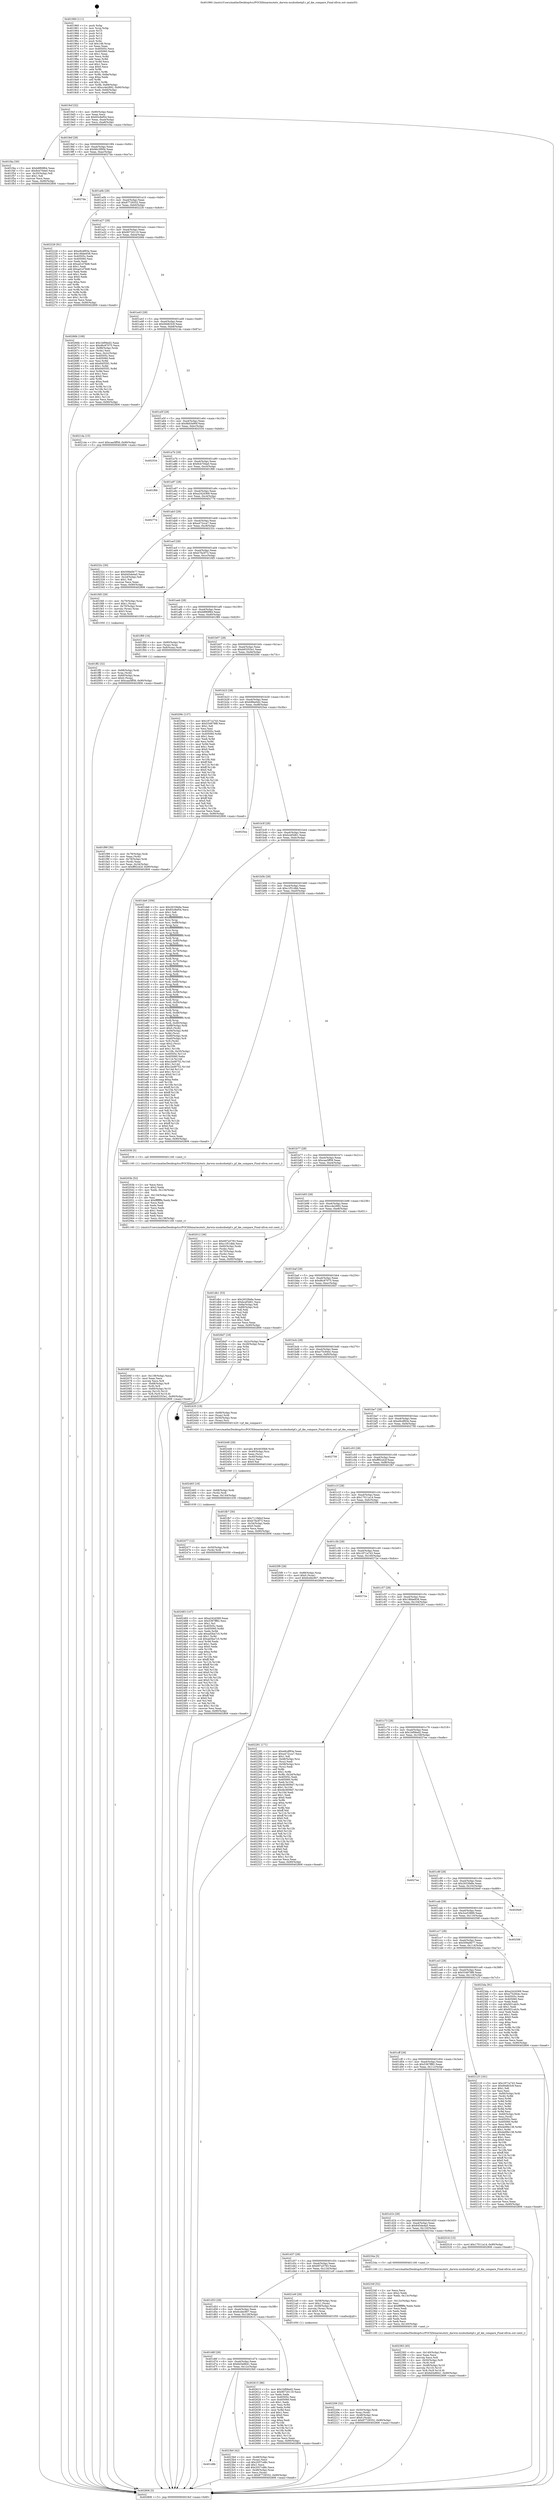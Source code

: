 digraph "0x401960" {
  label = "0x401960 (/mnt/c/Users/mathe/Desktop/tcc/POCII/binaries/extr_darwin-xnubsdnetpf.c_pf_ike_compare_Final-ollvm.out::main(0))"
  labelloc = "t"
  node[shape=record]

  Entry [label="",width=0.3,height=0.3,shape=circle,fillcolor=black,style=filled]
  "0x4019cf" [label="{
     0x4019cf [32]\l
     | [instrs]\l
     &nbsp;&nbsp;0x4019cf \<+6\>: mov -0x90(%rbp),%eax\l
     &nbsp;&nbsp;0x4019d5 \<+2\>: mov %eax,%ecx\l
     &nbsp;&nbsp;0x4019d7 \<+6\>: sub $0x83c8ef54,%ecx\l
     &nbsp;&nbsp;0x4019dd \<+6\>: mov %eax,-0xa4(%rbp)\l
     &nbsp;&nbsp;0x4019e3 \<+6\>: mov %ecx,-0xa8(%rbp)\l
     &nbsp;&nbsp;0x4019e9 \<+6\>: je 0000000000401f4a \<main+0x5ea\>\l
  }"]
  "0x401f4a" [label="{
     0x401f4a [30]\l
     | [instrs]\l
     &nbsp;&nbsp;0x401f4a \<+5\>: mov $0xb8f69f64,%eax\l
     &nbsp;&nbsp;0x401f4f \<+5\>: mov $0x9cb70da0,%ecx\l
     &nbsp;&nbsp;0x401f54 \<+3\>: mov -0x35(%rbp),%dl\l
     &nbsp;&nbsp;0x401f57 \<+3\>: test $0x1,%dl\l
     &nbsp;&nbsp;0x401f5a \<+3\>: cmovne %ecx,%eax\l
     &nbsp;&nbsp;0x401f5d \<+6\>: mov %eax,-0x90(%rbp)\l
     &nbsp;&nbsp;0x401f63 \<+5\>: jmp 0000000000402806 \<main+0xea6\>\l
  }"]
  "0x4019ef" [label="{
     0x4019ef [28]\l
     | [instrs]\l
     &nbsp;&nbsp;0x4019ef \<+5\>: jmp 00000000004019f4 \<main+0x94\>\l
     &nbsp;&nbsp;0x4019f4 \<+6\>: mov -0xa4(%rbp),%eax\l
     &nbsp;&nbsp;0x4019fa \<+5\>: sub $0x86c3f95b,%eax\l
     &nbsp;&nbsp;0x4019ff \<+6\>: mov %eax,-0xac(%rbp)\l
     &nbsp;&nbsp;0x401a05 \<+6\>: je 00000000004027da \<main+0xe7a\>\l
  }"]
  Exit [label="",width=0.3,height=0.3,shape=circle,fillcolor=black,style=filled,peripheries=2]
  "0x4027da" [label="{
     0x4027da\l
  }", style=dashed]
  "0x401a0b" [label="{
     0x401a0b [28]\l
     | [instrs]\l
     &nbsp;&nbsp;0x401a0b \<+5\>: jmp 0000000000401a10 \<main+0xb0\>\l
     &nbsp;&nbsp;0x401a10 \<+6\>: mov -0xa4(%rbp),%eax\l
     &nbsp;&nbsp;0x401a16 \<+5\>: sub $0x87729352,%eax\l
     &nbsp;&nbsp;0x401a1b \<+6\>: mov %eax,-0xb0(%rbp)\l
     &nbsp;&nbsp;0x401a21 \<+6\>: je 0000000000402226 \<main+0x8c6\>\l
  }"]
  "0x402483" [label="{
     0x402483 [147]\l
     | [instrs]\l
     &nbsp;&nbsp;0x402483 \<+5\>: mov $0xa242d369,%eax\l
     &nbsp;&nbsp;0x402488 \<+5\>: mov $0x5367ff82,%esi\l
     &nbsp;&nbsp;0x40248d \<+2\>: mov $0x1,%cl\l
     &nbsp;&nbsp;0x40248f \<+7\>: mov 0x40505c,%edx\l
     &nbsp;&nbsp;0x402496 \<+8\>: mov 0x405060,%r8d\l
     &nbsp;&nbsp;0x40249e \<+3\>: mov %edx,%r9d\l
     &nbsp;&nbsp;0x4024a1 \<+7\>: add $0xad3ba7c5,%r9d\l
     &nbsp;&nbsp;0x4024a8 \<+4\>: sub $0x1,%r9d\l
     &nbsp;&nbsp;0x4024ac \<+7\>: sub $0xad3ba7c5,%r9d\l
     &nbsp;&nbsp;0x4024b3 \<+4\>: imul %r9d,%edx\l
     &nbsp;&nbsp;0x4024b7 \<+3\>: and $0x1,%edx\l
     &nbsp;&nbsp;0x4024ba \<+3\>: cmp $0x0,%edx\l
     &nbsp;&nbsp;0x4024bd \<+4\>: sete %r10b\l
     &nbsp;&nbsp;0x4024c1 \<+4\>: cmp $0xa,%r8d\l
     &nbsp;&nbsp;0x4024c5 \<+4\>: setl %r11b\l
     &nbsp;&nbsp;0x4024c9 \<+3\>: mov %r10b,%bl\l
     &nbsp;&nbsp;0x4024cc \<+3\>: xor $0xff,%bl\l
     &nbsp;&nbsp;0x4024cf \<+3\>: mov %r11b,%r14b\l
     &nbsp;&nbsp;0x4024d2 \<+4\>: xor $0xff,%r14b\l
     &nbsp;&nbsp;0x4024d6 \<+3\>: xor $0x0,%cl\l
     &nbsp;&nbsp;0x4024d9 \<+3\>: mov %bl,%r15b\l
     &nbsp;&nbsp;0x4024dc \<+4\>: and $0x0,%r15b\l
     &nbsp;&nbsp;0x4024e0 \<+3\>: and %cl,%r10b\l
     &nbsp;&nbsp;0x4024e3 \<+3\>: mov %r14b,%r12b\l
     &nbsp;&nbsp;0x4024e6 \<+4\>: and $0x0,%r12b\l
     &nbsp;&nbsp;0x4024ea \<+3\>: and %cl,%r11b\l
     &nbsp;&nbsp;0x4024ed \<+3\>: or %r10b,%r15b\l
     &nbsp;&nbsp;0x4024f0 \<+3\>: or %r11b,%r12b\l
     &nbsp;&nbsp;0x4024f3 \<+3\>: xor %r12b,%r15b\l
     &nbsp;&nbsp;0x4024f6 \<+3\>: or %r14b,%bl\l
     &nbsp;&nbsp;0x4024f9 \<+3\>: xor $0xff,%bl\l
     &nbsp;&nbsp;0x4024fc \<+3\>: or $0x0,%cl\l
     &nbsp;&nbsp;0x4024ff \<+2\>: and %cl,%bl\l
     &nbsp;&nbsp;0x402501 \<+3\>: or %bl,%r15b\l
     &nbsp;&nbsp;0x402504 \<+4\>: test $0x1,%r15b\l
     &nbsp;&nbsp;0x402508 \<+3\>: cmovne %esi,%eax\l
     &nbsp;&nbsp;0x40250b \<+6\>: mov %eax,-0x90(%rbp)\l
     &nbsp;&nbsp;0x402511 \<+5\>: jmp 0000000000402806 \<main+0xea6\>\l
  }"]
  "0x402226" [label="{
     0x402226 [91]\l
     | [instrs]\l
     &nbsp;&nbsp;0x402226 \<+5\>: mov $0xe9cdf93e,%eax\l
     &nbsp;&nbsp;0x40222b \<+5\>: mov $0x18bbe938,%ecx\l
     &nbsp;&nbsp;0x402230 \<+7\>: mov 0x40505c,%edx\l
     &nbsp;&nbsp;0x402237 \<+7\>: mov 0x405060,%esi\l
     &nbsp;&nbsp;0x40223e \<+2\>: mov %edx,%edi\l
     &nbsp;&nbsp;0x402240 \<+6\>: sub $0xad1d78d8,%edi\l
     &nbsp;&nbsp;0x402246 \<+3\>: sub $0x1,%edi\l
     &nbsp;&nbsp;0x402249 \<+6\>: add $0xad1d78d8,%edi\l
     &nbsp;&nbsp;0x40224f \<+3\>: imul %edi,%edx\l
     &nbsp;&nbsp;0x402252 \<+3\>: and $0x1,%edx\l
     &nbsp;&nbsp;0x402255 \<+3\>: cmp $0x0,%edx\l
     &nbsp;&nbsp;0x402258 \<+4\>: sete %r8b\l
     &nbsp;&nbsp;0x40225c \<+3\>: cmp $0xa,%esi\l
     &nbsp;&nbsp;0x40225f \<+4\>: setl %r9b\l
     &nbsp;&nbsp;0x402263 \<+3\>: mov %r8b,%r10b\l
     &nbsp;&nbsp;0x402266 \<+3\>: and %r9b,%r10b\l
     &nbsp;&nbsp;0x402269 \<+3\>: xor %r9b,%r8b\l
     &nbsp;&nbsp;0x40226c \<+3\>: or %r8b,%r10b\l
     &nbsp;&nbsp;0x40226f \<+4\>: test $0x1,%r10b\l
     &nbsp;&nbsp;0x402273 \<+3\>: cmovne %ecx,%eax\l
     &nbsp;&nbsp;0x402276 \<+6\>: mov %eax,-0x90(%rbp)\l
     &nbsp;&nbsp;0x40227c \<+5\>: jmp 0000000000402806 \<main+0xea6\>\l
  }"]
  "0x401a27" [label="{
     0x401a27 [28]\l
     | [instrs]\l
     &nbsp;&nbsp;0x401a27 \<+5\>: jmp 0000000000401a2c \<main+0xcc\>\l
     &nbsp;&nbsp;0x401a2c \<+6\>: mov -0xa4(%rbp),%eax\l
     &nbsp;&nbsp;0x401a32 \<+5\>: sub $0x90720119,%eax\l
     &nbsp;&nbsp;0x401a37 \<+6\>: mov %eax,-0xb4(%rbp)\l
     &nbsp;&nbsp;0x401a3d \<+6\>: je 000000000040266b \<main+0xd0b\>\l
  }"]
  "0x402477" [label="{
     0x402477 [12]\l
     | [instrs]\l
     &nbsp;&nbsp;0x402477 \<+4\>: mov -0x50(%rbp),%rdi\l
     &nbsp;&nbsp;0x40247b \<+3\>: mov (%rdi),%rdi\l
     &nbsp;&nbsp;0x40247e \<+5\>: call 0000000000401030 \<free@plt\>\l
     | [calls]\l
     &nbsp;&nbsp;0x401030 \{1\} (unknown)\l
  }"]
  "0x40266b" [label="{
     0x40266b [108]\l
     | [instrs]\l
     &nbsp;&nbsp;0x40266b \<+5\>: mov $0x1bf06ed2,%eax\l
     &nbsp;&nbsp;0x402670 \<+5\>: mov $0xd6c87075,%ecx\l
     &nbsp;&nbsp;0x402675 \<+7\>: mov -0x88(%rbp),%rdx\l
     &nbsp;&nbsp;0x40267c \<+2\>: mov (%rdx),%esi\l
     &nbsp;&nbsp;0x40267e \<+3\>: mov %esi,-0x2c(%rbp)\l
     &nbsp;&nbsp;0x402681 \<+7\>: mov 0x40505c,%esi\l
     &nbsp;&nbsp;0x402688 \<+7\>: mov 0x405060,%edi\l
     &nbsp;&nbsp;0x40268f \<+3\>: mov %esi,%r8d\l
     &nbsp;&nbsp;0x402692 \<+7\>: add $0x64055f1,%r8d\l
     &nbsp;&nbsp;0x402699 \<+4\>: sub $0x1,%r8d\l
     &nbsp;&nbsp;0x40269d \<+7\>: sub $0x64055f1,%r8d\l
     &nbsp;&nbsp;0x4026a4 \<+4\>: imul %r8d,%esi\l
     &nbsp;&nbsp;0x4026a8 \<+3\>: and $0x1,%esi\l
     &nbsp;&nbsp;0x4026ab \<+3\>: cmp $0x0,%esi\l
     &nbsp;&nbsp;0x4026ae \<+4\>: sete %r9b\l
     &nbsp;&nbsp;0x4026b2 \<+3\>: cmp $0xa,%edi\l
     &nbsp;&nbsp;0x4026b5 \<+4\>: setl %r10b\l
     &nbsp;&nbsp;0x4026b9 \<+3\>: mov %r9b,%r11b\l
     &nbsp;&nbsp;0x4026bc \<+3\>: and %r10b,%r11b\l
     &nbsp;&nbsp;0x4026bf \<+3\>: xor %r10b,%r9b\l
     &nbsp;&nbsp;0x4026c2 \<+3\>: or %r9b,%r11b\l
     &nbsp;&nbsp;0x4026c5 \<+4\>: test $0x1,%r11b\l
     &nbsp;&nbsp;0x4026c9 \<+3\>: cmovne %ecx,%eax\l
     &nbsp;&nbsp;0x4026cc \<+6\>: mov %eax,-0x90(%rbp)\l
     &nbsp;&nbsp;0x4026d2 \<+5\>: jmp 0000000000402806 \<main+0xea6\>\l
  }"]
  "0x401a43" [label="{
     0x401a43 [28]\l
     | [instrs]\l
     &nbsp;&nbsp;0x401a43 \<+5\>: jmp 0000000000401a48 \<main+0xe8\>\l
     &nbsp;&nbsp;0x401a48 \<+6\>: mov -0xa4(%rbp),%eax\l
     &nbsp;&nbsp;0x401a4e \<+5\>: sub $0x94dfc5c9,%eax\l
     &nbsp;&nbsp;0x401a53 \<+6\>: mov %eax,-0xb8(%rbp)\l
     &nbsp;&nbsp;0x401a59 \<+6\>: je 00000000004021da \<main+0x87a\>\l
  }"]
  "0x402465" [label="{
     0x402465 [18]\l
     | [instrs]\l
     &nbsp;&nbsp;0x402465 \<+4\>: mov -0x68(%rbp),%rdi\l
     &nbsp;&nbsp;0x402469 \<+3\>: mov (%rdi),%rdi\l
     &nbsp;&nbsp;0x40246c \<+6\>: mov %eax,-0x144(%rbp)\l
     &nbsp;&nbsp;0x402472 \<+5\>: call 0000000000401030 \<free@plt\>\l
     | [calls]\l
     &nbsp;&nbsp;0x401030 \{1\} (unknown)\l
  }"]
  "0x4021da" [label="{
     0x4021da [15]\l
     | [instrs]\l
     &nbsp;&nbsp;0x4021da \<+10\>: movl $0xcaa5ff58,-0x90(%rbp)\l
     &nbsp;&nbsp;0x4021e4 \<+5\>: jmp 0000000000402806 \<main+0xea6\>\l
  }"]
  "0x401a5f" [label="{
     0x401a5f [28]\l
     | [instrs]\l
     &nbsp;&nbsp;0x401a5f \<+5\>: jmp 0000000000401a64 \<main+0x104\>\l
     &nbsp;&nbsp;0x401a64 \<+6\>: mov -0xa4(%rbp),%eax\l
     &nbsp;&nbsp;0x401a6a \<+5\>: sub $0x9bb5e90f,%eax\l
     &nbsp;&nbsp;0x401a6f \<+6\>: mov %eax,-0xbc(%rbp)\l
     &nbsp;&nbsp;0x401a75 \<+6\>: je 0000000000402534 \<main+0xbd4\>\l
  }"]
  "0x402448" [label="{
     0x402448 [29]\l
     | [instrs]\l
     &nbsp;&nbsp;0x402448 \<+10\>: movabs $0x4030b6,%rdi\l
     &nbsp;&nbsp;0x402452 \<+4\>: mov -0x40(%rbp),%rsi\l
     &nbsp;&nbsp;0x402456 \<+2\>: mov %eax,(%rsi)\l
     &nbsp;&nbsp;0x402458 \<+4\>: mov -0x40(%rbp),%rsi\l
     &nbsp;&nbsp;0x40245c \<+2\>: mov (%rsi),%esi\l
     &nbsp;&nbsp;0x40245e \<+2\>: mov $0x0,%al\l
     &nbsp;&nbsp;0x402460 \<+5\>: call 0000000000401040 \<printf@plt\>\l
     | [calls]\l
     &nbsp;&nbsp;0x401040 \{1\} (unknown)\l
  }"]
  "0x402534" [label="{
     0x402534\l
  }", style=dashed]
  "0x401a7b" [label="{
     0x401a7b [28]\l
     | [instrs]\l
     &nbsp;&nbsp;0x401a7b \<+5\>: jmp 0000000000401a80 \<main+0x120\>\l
     &nbsp;&nbsp;0x401a80 \<+6\>: mov -0xa4(%rbp),%eax\l
     &nbsp;&nbsp;0x401a86 \<+5\>: sub $0x9cb70da0,%eax\l
     &nbsp;&nbsp;0x401a8b \<+6\>: mov %eax,-0xc0(%rbp)\l
     &nbsp;&nbsp;0x401a91 \<+6\>: je 0000000000401f68 \<main+0x608\>\l
  }"]
  "0x401d8b" [label="{
     0x401d8b\l
  }", style=dashed]
  "0x401f68" [label="{
     0x401f68\l
  }", style=dashed]
  "0x401a97" [label="{
     0x401a97 [28]\l
     | [instrs]\l
     &nbsp;&nbsp;0x401a97 \<+5\>: jmp 0000000000401a9c \<main+0x13c\>\l
     &nbsp;&nbsp;0x401a9c \<+6\>: mov -0xa4(%rbp),%eax\l
     &nbsp;&nbsp;0x401aa2 \<+5\>: sub $0xa242d369,%eax\l
     &nbsp;&nbsp;0x401aa7 \<+6\>: mov %eax,-0xc4(%rbp)\l
     &nbsp;&nbsp;0x401aad \<+6\>: je 000000000040277d \<main+0xe1d\>\l
  }"]
  "0x4023b0" [label="{
     0x4023b0 [42]\l
     | [instrs]\l
     &nbsp;&nbsp;0x4023b0 \<+4\>: mov -0x48(%rbp),%rax\l
     &nbsp;&nbsp;0x4023b4 \<+2\>: mov (%rax),%ecx\l
     &nbsp;&nbsp;0x4023b6 \<+6\>: sub $0x2057cd8c,%ecx\l
     &nbsp;&nbsp;0x4023bc \<+3\>: add $0x1,%ecx\l
     &nbsp;&nbsp;0x4023bf \<+6\>: add $0x2057cd8c,%ecx\l
     &nbsp;&nbsp;0x4023c5 \<+4\>: mov -0x48(%rbp),%rax\l
     &nbsp;&nbsp;0x4023c9 \<+2\>: mov %ecx,(%rax)\l
     &nbsp;&nbsp;0x4023cb \<+10\>: movl $0x87729352,-0x90(%rbp)\l
     &nbsp;&nbsp;0x4023d5 \<+5\>: jmp 0000000000402806 \<main+0xea6\>\l
  }"]
  "0x40277d" [label="{
     0x40277d\l
  }", style=dashed]
  "0x401ab3" [label="{
     0x401ab3 [28]\l
     | [instrs]\l
     &nbsp;&nbsp;0x401ab3 \<+5\>: jmp 0000000000401ab8 \<main+0x158\>\l
     &nbsp;&nbsp;0x401ab8 \<+6\>: mov -0xa4(%rbp),%eax\l
     &nbsp;&nbsp;0x401abe \<+5\>: sub $0xa472cca7,%eax\l
     &nbsp;&nbsp;0x401ac3 \<+6\>: mov %eax,-0xc8(%rbp)\l
     &nbsp;&nbsp;0x401ac9 \<+6\>: je 000000000040232c \<main+0x9cc\>\l
  }"]
  "0x401d6f" [label="{
     0x401d6f [28]\l
     | [instrs]\l
     &nbsp;&nbsp;0x401d6f \<+5\>: jmp 0000000000401d74 \<main+0x414\>\l
     &nbsp;&nbsp;0x401d74 \<+6\>: mov -0xa4(%rbp),%eax\l
     &nbsp;&nbsp;0x401d7a \<+5\>: sub $0x6d3e8641,%eax\l
     &nbsp;&nbsp;0x401d7f \<+6\>: mov %eax,-0x12c(%rbp)\l
     &nbsp;&nbsp;0x401d85 \<+6\>: je 00000000004023b0 \<main+0xa50\>\l
  }"]
  "0x40232c" [label="{
     0x40232c [30]\l
     | [instrs]\l
     &nbsp;&nbsp;0x40232c \<+5\>: mov $0x509a0b77,%eax\l
     &nbsp;&nbsp;0x402331 \<+5\>: mov $0x645de4a5,%ecx\l
     &nbsp;&nbsp;0x402336 \<+3\>: mov -0x2d(%rbp),%dl\l
     &nbsp;&nbsp;0x402339 \<+3\>: test $0x1,%dl\l
     &nbsp;&nbsp;0x40233c \<+3\>: cmovne %ecx,%eax\l
     &nbsp;&nbsp;0x40233f \<+6\>: mov %eax,-0x90(%rbp)\l
     &nbsp;&nbsp;0x402345 \<+5\>: jmp 0000000000402806 \<main+0xea6\>\l
  }"]
  "0x401acf" [label="{
     0x401acf [28]\l
     | [instrs]\l
     &nbsp;&nbsp;0x401acf \<+5\>: jmp 0000000000401ad4 \<main+0x174\>\l
     &nbsp;&nbsp;0x401ad4 \<+6\>: mov -0xa4(%rbp),%eax\l
     &nbsp;&nbsp;0x401ada \<+5\>: sub $0xb7fa3f73,%eax\l
     &nbsp;&nbsp;0x401adf \<+6\>: mov %eax,-0xcc(%rbp)\l
     &nbsp;&nbsp;0x401ae5 \<+6\>: je 0000000000401fd5 \<main+0x675\>\l
  }"]
  "0x402615" [label="{
     0x402615 [86]\l
     | [instrs]\l
     &nbsp;&nbsp;0x402615 \<+5\>: mov $0x1bf06ed2,%eax\l
     &nbsp;&nbsp;0x40261a \<+5\>: mov $0x90720119,%ecx\l
     &nbsp;&nbsp;0x40261f \<+2\>: xor %edx,%edx\l
     &nbsp;&nbsp;0x402621 \<+7\>: mov 0x40505c,%esi\l
     &nbsp;&nbsp;0x402628 \<+7\>: mov 0x405060,%edi\l
     &nbsp;&nbsp;0x40262f \<+3\>: sub $0x1,%edx\l
     &nbsp;&nbsp;0x402632 \<+3\>: mov %esi,%r8d\l
     &nbsp;&nbsp;0x402635 \<+3\>: add %edx,%r8d\l
     &nbsp;&nbsp;0x402638 \<+4\>: imul %r8d,%esi\l
     &nbsp;&nbsp;0x40263c \<+3\>: and $0x1,%esi\l
     &nbsp;&nbsp;0x40263f \<+3\>: cmp $0x0,%esi\l
     &nbsp;&nbsp;0x402642 \<+4\>: sete %r9b\l
     &nbsp;&nbsp;0x402646 \<+3\>: cmp $0xa,%edi\l
     &nbsp;&nbsp;0x402649 \<+4\>: setl %r10b\l
     &nbsp;&nbsp;0x40264d \<+3\>: mov %r9b,%r11b\l
     &nbsp;&nbsp;0x402650 \<+3\>: and %r10b,%r11b\l
     &nbsp;&nbsp;0x402653 \<+3\>: xor %r10b,%r9b\l
     &nbsp;&nbsp;0x402656 \<+3\>: or %r9b,%r11b\l
     &nbsp;&nbsp;0x402659 \<+4\>: test $0x1,%r11b\l
     &nbsp;&nbsp;0x40265d \<+3\>: cmovne %ecx,%eax\l
     &nbsp;&nbsp;0x402660 \<+6\>: mov %eax,-0x90(%rbp)\l
     &nbsp;&nbsp;0x402666 \<+5\>: jmp 0000000000402806 \<main+0xea6\>\l
  }"]
  "0x401fd5" [label="{
     0x401fd5 [29]\l
     | [instrs]\l
     &nbsp;&nbsp;0x401fd5 \<+4\>: mov -0x70(%rbp),%rax\l
     &nbsp;&nbsp;0x401fd9 \<+6\>: movl $0x1,(%rax)\l
     &nbsp;&nbsp;0x401fdf \<+4\>: mov -0x70(%rbp),%rax\l
     &nbsp;&nbsp;0x401fe3 \<+3\>: movslq (%rax),%rax\l
     &nbsp;&nbsp;0x401fe6 \<+4\>: shl $0x3,%rax\l
     &nbsp;&nbsp;0x401fea \<+3\>: mov %rax,%rdi\l
     &nbsp;&nbsp;0x401fed \<+5\>: call 0000000000401050 \<malloc@plt\>\l
     | [calls]\l
     &nbsp;&nbsp;0x401050 \{1\} (unknown)\l
  }"]
  "0x401aeb" [label="{
     0x401aeb [28]\l
     | [instrs]\l
     &nbsp;&nbsp;0x401aeb \<+5\>: jmp 0000000000401af0 \<main+0x190\>\l
     &nbsp;&nbsp;0x401af0 \<+6\>: mov -0xa4(%rbp),%eax\l
     &nbsp;&nbsp;0x401af6 \<+5\>: sub $0xb8f69f64,%eax\l
     &nbsp;&nbsp;0x401afb \<+6\>: mov %eax,-0xd0(%rbp)\l
     &nbsp;&nbsp;0x401b01 \<+6\>: je 0000000000401f89 \<main+0x629\>\l
  }"]
  "0x402383" [label="{
     0x402383 [45]\l
     | [instrs]\l
     &nbsp;&nbsp;0x402383 \<+6\>: mov -0x140(%rbp),%ecx\l
     &nbsp;&nbsp;0x402389 \<+3\>: imul %eax,%ecx\l
     &nbsp;&nbsp;0x40238c \<+3\>: movslq %ecx,%r8\l
     &nbsp;&nbsp;0x40238f \<+4\>: mov -0x50(%rbp),%r9\l
     &nbsp;&nbsp;0x402393 \<+3\>: mov (%r9),%r9\l
     &nbsp;&nbsp;0x402396 \<+4\>: mov -0x48(%rbp),%r10\l
     &nbsp;&nbsp;0x40239a \<+3\>: movslq (%r10),%r10\l
     &nbsp;&nbsp;0x40239d \<+4\>: mov %r8,(%r9,%r10,8)\l
     &nbsp;&nbsp;0x4023a1 \<+10\>: movl $0x6d3e8641,-0x90(%rbp)\l
     &nbsp;&nbsp;0x4023ab \<+5\>: jmp 0000000000402806 \<main+0xea6\>\l
  }"]
  "0x401f89" [label="{
     0x401f89 [16]\l
     | [instrs]\l
     &nbsp;&nbsp;0x401f89 \<+4\>: mov -0x80(%rbp),%rax\l
     &nbsp;&nbsp;0x401f8d \<+3\>: mov (%rax),%rax\l
     &nbsp;&nbsp;0x401f90 \<+4\>: mov 0x8(%rax),%rdi\l
     &nbsp;&nbsp;0x401f94 \<+5\>: call 0000000000401060 \<atoi@plt\>\l
     | [calls]\l
     &nbsp;&nbsp;0x401060 \{1\} (unknown)\l
  }"]
  "0x401b07" [label="{
     0x401b07 [28]\l
     | [instrs]\l
     &nbsp;&nbsp;0x401b07 \<+5\>: jmp 0000000000401b0c \<main+0x1ac\>\l
     &nbsp;&nbsp;0x401b0c \<+6\>: mov -0xa4(%rbp),%eax\l
     &nbsp;&nbsp;0x401b12 \<+5\>: sub $0xb93353e1,%eax\l
     &nbsp;&nbsp;0x401b17 \<+6\>: mov %eax,-0xd4(%rbp)\l
     &nbsp;&nbsp;0x401b1d \<+6\>: je 000000000040209c \<main+0x73c\>\l
  }"]
  "0x40234f" [label="{
     0x40234f [52]\l
     | [instrs]\l
     &nbsp;&nbsp;0x40234f \<+2\>: xor %ecx,%ecx\l
     &nbsp;&nbsp;0x402351 \<+5\>: mov $0x2,%edx\l
     &nbsp;&nbsp;0x402356 \<+6\>: mov %edx,-0x13c(%rbp)\l
     &nbsp;&nbsp;0x40235c \<+1\>: cltd\l
     &nbsp;&nbsp;0x40235d \<+6\>: mov -0x13c(%rbp),%esi\l
     &nbsp;&nbsp;0x402363 \<+2\>: idiv %esi\l
     &nbsp;&nbsp;0x402365 \<+6\>: imul $0xfffffffe,%edx,%edx\l
     &nbsp;&nbsp;0x40236b \<+2\>: mov %ecx,%edi\l
     &nbsp;&nbsp;0x40236d \<+2\>: sub %edx,%edi\l
     &nbsp;&nbsp;0x40236f \<+2\>: mov %ecx,%edx\l
     &nbsp;&nbsp;0x402371 \<+3\>: sub $0x1,%edx\l
     &nbsp;&nbsp;0x402374 \<+2\>: add %edx,%edi\l
     &nbsp;&nbsp;0x402376 \<+2\>: sub %edi,%ecx\l
     &nbsp;&nbsp;0x402378 \<+6\>: mov %ecx,-0x140(%rbp)\l
     &nbsp;&nbsp;0x40237e \<+5\>: call 0000000000401160 \<next_i\>\l
     | [calls]\l
     &nbsp;&nbsp;0x401160 \{1\} (/mnt/c/Users/mathe/Desktop/tcc/POCII/binaries/extr_darwin-xnubsdnetpf.c_pf_ike_compare_Final-ollvm.out::next_i)\l
  }"]
  "0x40209c" [label="{
     0x40209c [137]\l
     | [instrs]\l
     &nbsp;&nbsp;0x40209c \<+5\>: mov $0x1871a743,%eax\l
     &nbsp;&nbsp;0x4020a1 \<+5\>: mov $0x534978f6,%ecx\l
     &nbsp;&nbsp;0x4020a6 \<+2\>: mov $0x1,%dl\l
     &nbsp;&nbsp;0x4020a8 \<+2\>: xor %esi,%esi\l
     &nbsp;&nbsp;0x4020aa \<+7\>: mov 0x40505c,%edi\l
     &nbsp;&nbsp;0x4020b1 \<+8\>: mov 0x405060,%r8d\l
     &nbsp;&nbsp;0x4020b9 \<+3\>: sub $0x1,%esi\l
     &nbsp;&nbsp;0x4020bc \<+3\>: mov %edi,%r9d\l
     &nbsp;&nbsp;0x4020bf \<+3\>: add %esi,%r9d\l
     &nbsp;&nbsp;0x4020c2 \<+4\>: imul %r9d,%edi\l
     &nbsp;&nbsp;0x4020c6 \<+3\>: and $0x1,%edi\l
     &nbsp;&nbsp;0x4020c9 \<+3\>: cmp $0x0,%edi\l
     &nbsp;&nbsp;0x4020cc \<+4\>: sete %r10b\l
     &nbsp;&nbsp;0x4020d0 \<+4\>: cmp $0xa,%r8d\l
     &nbsp;&nbsp;0x4020d4 \<+4\>: setl %r11b\l
     &nbsp;&nbsp;0x4020d8 \<+3\>: mov %r10b,%bl\l
     &nbsp;&nbsp;0x4020db \<+3\>: xor $0xff,%bl\l
     &nbsp;&nbsp;0x4020de \<+3\>: mov %r11b,%r14b\l
     &nbsp;&nbsp;0x4020e1 \<+4\>: xor $0xff,%r14b\l
     &nbsp;&nbsp;0x4020e5 \<+3\>: xor $0x0,%dl\l
     &nbsp;&nbsp;0x4020e8 \<+3\>: mov %bl,%r15b\l
     &nbsp;&nbsp;0x4020eb \<+4\>: and $0x0,%r15b\l
     &nbsp;&nbsp;0x4020ef \<+3\>: and %dl,%r10b\l
     &nbsp;&nbsp;0x4020f2 \<+3\>: mov %r14b,%r12b\l
     &nbsp;&nbsp;0x4020f5 \<+4\>: and $0x0,%r12b\l
     &nbsp;&nbsp;0x4020f9 \<+3\>: and %dl,%r11b\l
     &nbsp;&nbsp;0x4020fc \<+3\>: or %r10b,%r15b\l
     &nbsp;&nbsp;0x4020ff \<+3\>: or %r11b,%r12b\l
     &nbsp;&nbsp;0x402102 \<+3\>: xor %r12b,%r15b\l
     &nbsp;&nbsp;0x402105 \<+3\>: or %r14b,%bl\l
     &nbsp;&nbsp;0x402108 \<+3\>: xor $0xff,%bl\l
     &nbsp;&nbsp;0x40210b \<+3\>: or $0x0,%dl\l
     &nbsp;&nbsp;0x40210e \<+2\>: and %dl,%bl\l
     &nbsp;&nbsp;0x402110 \<+3\>: or %bl,%r15b\l
     &nbsp;&nbsp;0x402113 \<+4\>: test $0x1,%r15b\l
     &nbsp;&nbsp;0x402117 \<+3\>: cmovne %ecx,%eax\l
     &nbsp;&nbsp;0x40211a \<+6\>: mov %eax,-0x90(%rbp)\l
     &nbsp;&nbsp;0x402120 \<+5\>: jmp 0000000000402806 \<main+0xea6\>\l
  }"]
  "0x401b23" [label="{
     0x401b23 [28]\l
     | [instrs]\l
     &nbsp;&nbsp;0x401b23 \<+5\>: jmp 0000000000401b28 \<main+0x1c8\>\l
     &nbsp;&nbsp;0x401b28 \<+6\>: mov -0xa4(%rbp),%eax\l
     &nbsp;&nbsp;0x401b2e \<+5\>: sub $0xb9fee0d2,%eax\l
     &nbsp;&nbsp;0x401b33 \<+6\>: mov %eax,-0xd8(%rbp)\l
     &nbsp;&nbsp;0x401b39 \<+6\>: je 00000000004025ea \<main+0xc8a\>\l
  }"]
  "0x402206" [label="{
     0x402206 [32]\l
     | [instrs]\l
     &nbsp;&nbsp;0x402206 \<+4\>: mov -0x50(%rbp),%rdi\l
     &nbsp;&nbsp;0x40220a \<+3\>: mov %rax,(%rdi)\l
     &nbsp;&nbsp;0x40220d \<+4\>: mov -0x48(%rbp),%rax\l
     &nbsp;&nbsp;0x402211 \<+6\>: movl $0x0,(%rax)\l
     &nbsp;&nbsp;0x402217 \<+10\>: movl $0x87729352,-0x90(%rbp)\l
     &nbsp;&nbsp;0x402221 \<+5\>: jmp 0000000000402806 \<main+0xea6\>\l
  }"]
  "0x4025ea" [label="{
     0x4025ea\l
  }", style=dashed]
  "0x401b3f" [label="{
     0x401b3f [28]\l
     | [instrs]\l
     &nbsp;&nbsp;0x401b3f \<+5\>: jmp 0000000000401b44 \<main+0x1e4\>\l
     &nbsp;&nbsp;0x401b44 \<+6\>: mov -0xa4(%rbp),%eax\l
     &nbsp;&nbsp;0x401b4a \<+5\>: sub $0xbcef3d61,%eax\l
     &nbsp;&nbsp;0x401b4f \<+6\>: mov %eax,-0xdc(%rbp)\l
     &nbsp;&nbsp;0x401b55 \<+6\>: je 0000000000401de6 \<main+0x486\>\l
  }"]
  "0x401d53" [label="{
     0x401d53 [28]\l
     | [instrs]\l
     &nbsp;&nbsp;0x401d53 \<+5\>: jmp 0000000000401d58 \<main+0x3f8\>\l
     &nbsp;&nbsp;0x401d58 \<+6\>: mov -0xa4(%rbp),%eax\l
     &nbsp;&nbsp;0x401d5e \<+5\>: sub $0x6cddc907,%eax\l
     &nbsp;&nbsp;0x401d63 \<+6\>: mov %eax,-0x128(%rbp)\l
     &nbsp;&nbsp;0x401d69 \<+6\>: je 0000000000402615 \<main+0xcb5\>\l
  }"]
  "0x401de6" [label="{
     0x401de6 [356]\l
     | [instrs]\l
     &nbsp;&nbsp;0x401de6 \<+5\>: mov $0x2633fe8a,%eax\l
     &nbsp;&nbsp;0x401deb \<+5\>: mov $0x83c8ef54,%ecx\l
     &nbsp;&nbsp;0x401df0 \<+2\>: mov $0x1,%dl\l
     &nbsp;&nbsp;0x401df2 \<+3\>: mov %rsp,%rsi\l
     &nbsp;&nbsp;0x401df5 \<+4\>: add $0xfffffffffffffff0,%rsi\l
     &nbsp;&nbsp;0x401df9 \<+3\>: mov %rsi,%rsp\l
     &nbsp;&nbsp;0x401dfc \<+7\>: mov %rsi,-0x88(%rbp)\l
     &nbsp;&nbsp;0x401e03 \<+3\>: mov %rsp,%rsi\l
     &nbsp;&nbsp;0x401e06 \<+4\>: add $0xfffffffffffffff0,%rsi\l
     &nbsp;&nbsp;0x401e0a \<+3\>: mov %rsi,%rsp\l
     &nbsp;&nbsp;0x401e0d \<+3\>: mov %rsp,%rdi\l
     &nbsp;&nbsp;0x401e10 \<+4\>: add $0xfffffffffffffff0,%rdi\l
     &nbsp;&nbsp;0x401e14 \<+3\>: mov %rdi,%rsp\l
     &nbsp;&nbsp;0x401e17 \<+4\>: mov %rdi,-0x80(%rbp)\l
     &nbsp;&nbsp;0x401e1b \<+3\>: mov %rsp,%rdi\l
     &nbsp;&nbsp;0x401e1e \<+4\>: add $0xfffffffffffffff0,%rdi\l
     &nbsp;&nbsp;0x401e22 \<+3\>: mov %rdi,%rsp\l
     &nbsp;&nbsp;0x401e25 \<+4\>: mov %rdi,-0x78(%rbp)\l
     &nbsp;&nbsp;0x401e29 \<+3\>: mov %rsp,%rdi\l
     &nbsp;&nbsp;0x401e2c \<+4\>: add $0xfffffffffffffff0,%rdi\l
     &nbsp;&nbsp;0x401e30 \<+3\>: mov %rdi,%rsp\l
     &nbsp;&nbsp;0x401e33 \<+4\>: mov %rdi,-0x70(%rbp)\l
     &nbsp;&nbsp;0x401e37 \<+3\>: mov %rsp,%rdi\l
     &nbsp;&nbsp;0x401e3a \<+4\>: add $0xfffffffffffffff0,%rdi\l
     &nbsp;&nbsp;0x401e3e \<+3\>: mov %rdi,%rsp\l
     &nbsp;&nbsp;0x401e41 \<+4\>: mov %rdi,-0x68(%rbp)\l
     &nbsp;&nbsp;0x401e45 \<+3\>: mov %rsp,%rdi\l
     &nbsp;&nbsp;0x401e48 \<+4\>: add $0xfffffffffffffff0,%rdi\l
     &nbsp;&nbsp;0x401e4c \<+3\>: mov %rdi,%rsp\l
     &nbsp;&nbsp;0x401e4f \<+4\>: mov %rdi,-0x60(%rbp)\l
     &nbsp;&nbsp;0x401e53 \<+3\>: mov %rsp,%rdi\l
     &nbsp;&nbsp;0x401e56 \<+4\>: add $0xfffffffffffffff0,%rdi\l
     &nbsp;&nbsp;0x401e5a \<+3\>: mov %rdi,%rsp\l
     &nbsp;&nbsp;0x401e5d \<+4\>: mov %rdi,-0x58(%rbp)\l
     &nbsp;&nbsp;0x401e61 \<+3\>: mov %rsp,%rdi\l
     &nbsp;&nbsp;0x401e64 \<+4\>: add $0xfffffffffffffff0,%rdi\l
     &nbsp;&nbsp;0x401e68 \<+3\>: mov %rdi,%rsp\l
     &nbsp;&nbsp;0x401e6b \<+4\>: mov %rdi,-0x50(%rbp)\l
     &nbsp;&nbsp;0x401e6f \<+3\>: mov %rsp,%rdi\l
     &nbsp;&nbsp;0x401e72 \<+4\>: add $0xfffffffffffffff0,%rdi\l
     &nbsp;&nbsp;0x401e76 \<+3\>: mov %rdi,%rsp\l
     &nbsp;&nbsp;0x401e79 \<+4\>: mov %rdi,-0x48(%rbp)\l
     &nbsp;&nbsp;0x401e7d \<+3\>: mov %rsp,%rdi\l
     &nbsp;&nbsp;0x401e80 \<+4\>: add $0xfffffffffffffff0,%rdi\l
     &nbsp;&nbsp;0x401e84 \<+3\>: mov %rdi,%rsp\l
     &nbsp;&nbsp;0x401e87 \<+4\>: mov %rdi,-0x40(%rbp)\l
     &nbsp;&nbsp;0x401e8b \<+7\>: mov -0x88(%rbp),%rdi\l
     &nbsp;&nbsp;0x401e92 \<+6\>: movl $0x0,(%rdi)\l
     &nbsp;&nbsp;0x401e98 \<+7\>: mov -0x94(%rbp),%r8d\l
     &nbsp;&nbsp;0x401e9f \<+3\>: mov %r8d,(%rsi)\l
     &nbsp;&nbsp;0x401ea2 \<+4\>: mov -0x80(%rbp),%rdi\l
     &nbsp;&nbsp;0x401ea6 \<+7\>: mov -0xa0(%rbp),%r9\l
     &nbsp;&nbsp;0x401ead \<+3\>: mov %r9,(%rdi)\l
     &nbsp;&nbsp;0x401eb0 \<+3\>: cmpl $0x2,(%rsi)\l
     &nbsp;&nbsp;0x401eb3 \<+4\>: setne %r10b\l
     &nbsp;&nbsp;0x401eb7 \<+4\>: and $0x1,%r10b\l
     &nbsp;&nbsp;0x401ebb \<+4\>: mov %r10b,-0x35(%rbp)\l
     &nbsp;&nbsp;0x401ebf \<+8\>: mov 0x40505c,%r11d\l
     &nbsp;&nbsp;0x401ec7 \<+7\>: mov 0x405060,%ebx\l
     &nbsp;&nbsp;0x401ece \<+3\>: mov %r11d,%r14d\l
     &nbsp;&nbsp;0x401ed1 \<+7\>: sub $0xc2ed9752,%r14d\l
     &nbsp;&nbsp;0x401ed8 \<+4\>: sub $0x1,%r14d\l
     &nbsp;&nbsp;0x401edc \<+7\>: add $0xc2ed9752,%r14d\l
     &nbsp;&nbsp;0x401ee3 \<+4\>: imul %r14d,%r11d\l
     &nbsp;&nbsp;0x401ee7 \<+4\>: and $0x1,%r11d\l
     &nbsp;&nbsp;0x401eeb \<+4\>: cmp $0x0,%r11d\l
     &nbsp;&nbsp;0x401eef \<+4\>: sete %r10b\l
     &nbsp;&nbsp;0x401ef3 \<+3\>: cmp $0xa,%ebx\l
     &nbsp;&nbsp;0x401ef6 \<+4\>: setl %r15b\l
     &nbsp;&nbsp;0x401efa \<+3\>: mov %r10b,%r12b\l
     &nbsp;&nbsp;0x401efd \<+4\>: xor $0xff,%r12b\l
     &nbsp;&nbsp;0x401f01 \<+3\>: mov %r15b,%r13b\l
     &nbsp;&nbsp;0x401f04 \<+4\>: xor $0xff,%r13b\l
     &nbsp;&nbsp;0x401f08 \<+3\>: xor $0x0,%dl\l
     &nbsp;&nbsp;0x401f0b \<+3\>: mov %r12b,%sil\l
     &nbsp;&nbsp;0x401f0e \<+4\>: and $0x0,%sil\l
     &nbsp;&nbsp;0x401f12 \<+3\>: and %dl,%r10b\l
     &nbsp;&nbsp;0x401f15 \<+3\>: mov %r13b,%dil\l
     &nbsp;&nbsp;0x401f18 \<+4\>: and $0x0,%dil\l
     &nbsp;&nbsp;0x401f1c \<+3\>: and %dl,%r15b\l
     &nbsp;&nbsp;0x401f1f \<+3\>: or %r10b,%sil\l
     &nbsp;&nbsp;0x401f22 \<+3\>: or %r15b,%dil\l
     &nbsp;&nbsp;0x401f25 \<+3\>: xor %dil,%sil\l
     &nbsp;&nbsp;0x401f28 \<+3\>: or %r13b,%r12b\l
     &nbsp;&nbsp;0x401f2b \<+4\>: xor $0xff,%r12b\l
     &nbsp;&nbsp;0x401f2f \<+3\>: or $0x0,%dl\l
     &nbsp;&nbsp;0x401f32 \<+3\>: and %dl,%r12b\l
     &nbsp;&nbsp;0x401f35 \<+3\>: or %r12b,%sil\l
     &nbsp;&nbsp;0x401f38 \<+4\>: test $0x1,%sil\l
     &nbsp;&nbsp;0x401f3c \<+3\>: cmovne %ecx,%eax\l
     &nbsp;&nbsp;0x401f3f \<+6\>: mov %eax,-0x90(%rbp)\l
     &nbsp;&nbsp;0x401f45 \<+5\>: jmp 0000000000402806 \<main+0xea6\>\l
  }"]
  "0x401b5b" [label="{
     0x401b5b [28]\l
     | [instrs]\l
     &nbsp;&nbsp;0x401b5b \<+5\>: jmp 0000000000401b60 \<main+0x200\>\l
     &nbsp;&nbsp;0x401b60 \<+6\>: mov -0xa4(%rbp),%eax\l
     &nbsp;&nbsp;0x401b66 \<+5\>: sub $0xc1f51dbb,%eax\l
     &nbsp;&nbsp;0x401b6b \<+6\>: mov %eax,-0xe0(%rbp)\l
     &nbsp;&nbsp;0x401b71 \<+6\>: je 0000000000402036 \<main+0x6d6\>\l
  }"]
  "0x4021e9" [label="{
     0x4021e9 [29]\l
     | [instrs]\l
     &nbsp;&nbsp;0x4021e9 \<+4\>: mov -0x58(%rbp),%rax\l
     &nbsp;&nbsp;0x4021ed \<+6\>: movl $0x1,(%rax)\l
     &nbsp;&nbsp;0x4021f3 \<+4\>: mov -0x58(%rbp),%rax\l
     &nbsp;&nbsp;0x4021f7 \<+3\>: movslq (%rax),%rax\l
     &nbsp;&nbsp;0x4021fa \<+4\>: shl $0x3,%rax\l
     &nbsp;&nbsp;0x4021fe \<+3\>: mov %rax,%rdi\l
     &nbsp;&nbsp;0x402201 \<+5\>: call 0000000000401050 \<malloc@plt\>\l
     | [calls]\l
     &nbsp;&nbsp;0x401050 \{1\} (unknown)\l
  }"]
  "0x402036" [label="{
     0x402036 [5]\l
     | [instrs]\l
     &nbsp;&nbsp;0x402036 \<+5\>: call 0000000000401160 \<next_i\>\l
     | [calls]\l
     &nbsp;&nbsp;0x401160 \{1\} (/mnt/c/Users/mathe/Desktop/tcc/POCII/binaries/extr_darwin-xnubsdnetpf.c_pf_ike_compare_Final-ollvm.out::next_i)\l
  }"]
  "0x401b77" [label="{
     0x401b77 [28]\l
     | [instrs]\l
     &nbsp;&nbsp;0x401b77 \<+5\>: jmp 0000000000401b7c \<main+0x21c\>\l
     &nbsp;&nbsp;0x401b7c \<+6\>: mov -0xa4(%rbp),%eax\l
     &nbsp;&nbsp;0x401b82 \<+5\>: sub $0xcaa5ff58,%eax\l
     &nbsp;&nbsp;0x401b87 \<+6\>: mov %eax,-0xe4(%rbp)\l
     &nbsp;&nbsp;0x401b8d \<+6\>: je 0000000000402012 \<main+0x6b2\>\l
  }"]
  "0x401d37" [label="{
     0x401d37 [28]\l
     | [instrs]\l
     &nbsp;&nbsp;0x401d37 \<+5\>: jmp 0000000000401d3c \<main+0x3dc\>\l
     &nbsp;&nbsp;0x401d3c \<+6\>: mov -0xa4(%rbp),%eax\l
     &nbsp;&nbsp;0x401d42 \<+5\>: sub $0x697a5783,%eax\l
     &nbsp;&nbsp;0x401d47 \<+6\>: mov %eax,-0x124(%rbp)\l
     &nbsp;&nbsp;0x401d4d \<+6\>: je 00000000004021e9 \<main+0x889\>\l
  }"]
  "0x402012" [label="{
     0x402012 [36]\l
     | [instrs]\l
     &nbsp;&nbsp;0x402012 \<+5\>: mov $0x697a5783,%eax\l
     &nbsp;&nbsp;0x402017 \<+5\>: mov $0xc1f51dbb,%ecx\l
     &nbsp;&nbsp;0x40201c \<+4\>: mov -0x60(%rbp),%rdx\l
     &nbsp;&nbsp;0x402020 \<+2\>: mov (%rdx),%esi\l
     &nbsp;&nbsp;0x402022 \<+4\>: mov -0x70(%rbp),%rdx\l
     &nbsp;&nbsp;0x402026 \<+2\>: cmp (%rdx),%esi\l
     &nbsp;&nbsp;0x402028 \<+3\>: cmovl %ecx,%eax\l
     &nbsp;&nbsp;0x40202b \<+6\>: mov %eax,-0x90(%rbp)\l
     &nbsp;&nbsp;0x402031 \<+5\>: jmp 0000000000402806 \<main+0xea6\>\l
  }"]
  "0x401b93" [label="{
     0x401b93 [28]\l
     | [instrs]\l
     &nbsp;&nbsp;0x401b93 \<+5\>: jmp 0000000000401b98 \<main+0x238\>\l
     &nbsp;&nbsp;0x401b98 \<+6\>: mov -0xa4(%rbp),%eax\l
     &nbsp;&nbsp;0x401b9e \<+5\>: sub $0xcc4e2892,%eax\l
     &nbsp;&nbsp;0x401ba3 \<+6\>: mov %eax,-0xe8(%rbp)\l
     &nbsp;&nbsp;0x401ba9 \<+6\>: je 0000000000401db1 \<main+0x451\>\l
  }"]
  "0x40234a" [label="{
     0x40234a [5]\l
     | [instrs]\l
     &nbsp;&nbsp;0x40234a \<+5\>: call 0000000000401160 \<next_i\>\l
     | [calls]\l
     &nbsp;&nbsp;0x401160 \{1\} (/mnt/c/Users/mathe/Desktop/tcc/POCII/binaries/extr_darwin-xnubsdnetpf.c_pf_ike_compare_Final-ollvm.out::next_i)\l
  }"]
  "0x401db1" [label="{
     0x401db1 [53]\l
     | [instrs]\l
     &nbsp;&nbsp;0x401db1 \<+5\>: mov $0x2633fe8a,%eax\l
     &nbsp;&nbsp;0x401db6 \<+5\>: mov $0xbcef3d61,%ecx\l
     &nbsp;&nbsp;0x401dbb \<+6\>: mov -0x8a(%rbp),%dl\l
     &nbsp;&nbsp;0x401dc1 \<+7\>: mov -0x89(%rbp),%sil\l
     &nbsp;&nbsp;0x401dc8 \<+3\>: mov %dl,%dil\l
     &nbsp;&nbsp;0x401dcb \<+3\>: and %sil,%dil\l
     &nbsp;&nbsp;0x401dce \<+3\>: xor %sil,%dl\l
     &nbsp;&nbsp;0x401dd1 \<+3\>: or %dl,%dil\l
     &nbsp;&nbsp;0x401dd4 \<+4\>: test $0x1,%dil\l
     &nbsp;&nbsp;0x401dd8 \<+3\>: cmovne %ecx,%eax\l
     &nbsp;&nbsp;0x401ddb \<+6\>: mov %eax,-0x90(%rbp)\l
     &nbsp;&nbsp;0x401de1 \<+5\>: jmp 0000000000402806 \<main+0xea6\>\l
  }"]
  "0x401baf" [label="{
     0x401baf [28]\l
     | [instrs]\l
     &nbsp;&nbsp;0x401baf \<+5\>: jmp 0000000000401bb4 \<main+0x254\>\l
     &nbsp;&nbsp;0x401bb4 \<+6\>: mov -0xa4(%rbp),%eax\l
     &nbsp;&nbsp;0x401bba \<+5\>: sub $0xd6c87075,%eax\l
     &nbsp;&nbsp;0x401bbf \<+6\>: mov %eax,-0xec(%rbp)\l
     &nbsp;&nbsp;0x401bc5 \<+6\>: je 00000000004026d7 \<main+0xd77\>\l
  }"]
  "0x402806" [label="{
     0x402806 [5]\l
     | [instrs]\l
     &nbsp;&nbsp;0x402806 \<+5\>: jmp 00000000004019cf \<main+0x6f\>\l
  }"]
  "0x401960" [label="{
     0x401960 [111]\l
     | [instrs]\l
     &nbsp;&nbsp;0x401960 \<+1\>: push %rbp\l
     &nbsp;&nbsp;0x401961 \<+3\>: mov %rsp,%rbp\l
     &nbsp;&nbsp;0x401964 \<+2\>: push %r15\l
     &nbsp;&nbsp;0x401966 \<+2\>: push %r14\l
     &nbsp;&nbsp;0x401968 \<+2\>: push %r13\l
     &nbsp;&nbsp;0x40196a \<+2\>: push %r12\l
     &nbsp;&nbsp;0x40196c \<+1\>: push %rbx\l
     &nbsp;&nbsp;0x40196d \<+7\>: sub $0x148,%rsp\l
     &nbsp;&nbsp;0x401974 \<+2\>: xor %eax,%eax\l
     &nbsp;&nbsp;0x401976 \<+7\>: mov 0x40505c,%ecx\l
     &nbsp;&nbsp;0x40197d \<+7\>: mov 0x405060,%edx\l
     &nbsp;&nbsp;0x401984 \<+3\>: sub $0x1,%eax\l
     &nbsp;&nbsp;0x401987 \<+3\>: mov %ecx,%r8d\l
     &nbsp;&nbsp;0x40198a \<+3\>: add %eax,%r8d\l
     &nbsp;&nbsp;0x40198d \<+4\>: imul %r8d,%ecx\l
     &nbsp;&nbsp;0x401991 \<+3\>: and $0x1,%ecx\l
     &nbsp;&nbsp;0x401994 \<+3\>: cmp $0x0,%ecx\l
     &nbsp;&nbsp;0x401997 \<+4\>: sete %r9b\l
     &nbsp;&nbsp;0x40199b \<+4\>: and $0x1,%r9b\l
     &nbsp;&nbsp;0x40199f \<+7\>: mov %r9b,-0x8a(%rbp)\l
     &nbsp;&nbsp;0x4019a6 \<+3\>: cmp $0xa,%edx\l
     &nbsp;&nbsp;0x4019a9 \<+4\>: setl %r9b\l
     &nbsp;&nbsp;0x4019ad \<+4\>: and $0x1,%r9b\l
     &nbsp;&nbsp;0x4019b1 \<+7\>: mov %r9b,-0x89(%rbp)\l
     &nbsp;&nbsp;0x4019b8 \<+10\>: movl $0xcc4e2892,-0x90(%rbp)\l
     &nbsp;&nbsp;0x4019c2 \<+6\>: mov %edi,-0x94(%rbp)\l
     &nbsp;&nbsp;0x4019c8 \<+7\>: mov %rsi,-0xa0(%rbp)\l
  }"]
  "0x401d1b" [label="{
     0x401d1b [28]\l
     | [instrs]\l
     &nbsp;&nbsp;0x401d1b \<+5\>: jmp 0000000000401d20 \<main+0x3c0\>\l
     &nbsp;&nbsp;0x401d20 \<+6\>: mov -0xa4(%rbp),%eax\l
     &nbsp;&nbsp;0x401d26 \<+5\>: sub $0x645de4a5,%eax\l
     &nbsp;&nbsp;0x401d2b \<+6\>: mov %eax,-0x120(%rbp)\l
     &nbsp;&nbsp;0x401d31 \<+6\>: je 000000000040234a \<main+0x9ea\>\l
  }"]
  "0x401f99" [label="{
     0x401f99 [30]\l
     | [instrs]\l
     &nbsp;&nbsp;0x401f99 \<+4\>: mov -0x78(%rbp),%rdi\l
     &nbsp;&nbsp;0x401f9d \<+2\>: mov %eax,(%rdi)\l
     &nbsp;&nbsp;0x401f9f \<+4\>: mov -0x78(%rbp),%rdi\l
     &nbsp;&nbsp;0x401fa3 \<+2\>: mov (%rdi),%eax\l
     &nbsp;&nbsp;0x401fa5 \<+3\>: mov %eax,-0x34(%rbp)\l
     &nbsp;&nbsp;0x401fa8 \<+10\>: movl $0xff92cb2f,-0x90(%rbp)\l
     &nbsp;&nbsp;0x401fb2 \<+5\>: jmp 0000000000402806 \<main+0xea6\>\l
  }"]
  "0x402516" [label="{
     0x402516 [15]\l
     | [instrs]\l
     &nbsp;&nbsp;0x402516 \<+10\>: movl $0x17011a14,-0x90(%rbp)\l
     &nbsp;&nbsp;0x402520 \<+5\>: jmp 0000000000402806 \<main+0xea6\>\l
  }"]
  "0x4026d7" [label="{
     0x4026d7 [18]\l
     | [instrs]\l
     &nbsp;&nbsp;0x4026d7 \<+3\>: mov -0x2c(%rbp),%eax\l
     &nbsp;&nbsp;0x4026da \<+4\>: lea -0x28(%rbp),%rsp\l
     &nbsp;&nbsp;0x4026de \<+1\>: pop %rbx\l
     &nbsp;&nbsp;0x4026df \<+2\>: pop %r12\l
     &nbsp;&nbsp;0x4026e1 \<+2\>: pop %r13\l
     &nbsp;&nbsp;0x4026e3 \<+2\>: pop %r14\l
     &nbsp;&nbsp;0x4026e5 \<+2\>: pop %r15\l
     &nbsp;&nbsp;0x4026e7 \<+1\>: pop %rbp\l
     &nbsp;&nbsp;0x4026e8 \<+1\>: ret\l
  }"]
  "0x401bcb" [label="{
     0x401bcb [28]\l
     | [instrs]\l
     &nbsp;&nbsp;0x401bcb \<+5\>: jmp 0000000000401bd0 \<main+0x270\>\l
     &nbsp;&nbsp;0x401bd0 \<+6\>: mov -0xa4(%rbp),%eax\l
     &nbsp;&nbsp;0x401bd6 \<+5\>: sub $0xe75c944c,%eax\l
     &nbsp;&nbsp;0x401bdb \<+6\>: mov %eax,-0xf0(%rbp)\l
     &nbsp;&nbsp;0x401be1 \<+6\>: je 0000000000402435 \<main+0xad5\>\l
  }"]
  "0x401cff" [label="{
     0x401cff [28]\l
     | [instrs]\l
     &nbsp;&nbsp;0x401cff \<+5\>: jmp 0000000000401d04 \<main+0x3a4\>\l
     &nbsp;&nbsp;0x401d04 \<+6\>: mov -0xa4(%rbp),%eax\l
     &nbsp;&nbsp;0x401d0a \<+5\>: sub $0x5367ff82,%eax\l
     &nbsp;&nbsp;0x401d0f \<+6\>: mov %eax,-0x11c(%rbp)\l
     &nbsp;&nbsp;0x401d15 \<+6\>: je 0000000000402516 \<main+0xbb6\>\l
  }"]
  "0x402435" [label="{
     0x402435 [19]\l
     | [instrs]\l
     &nbsp;&nbsp;0x402435 \<+4\>: mov -0x68(%rbp),%rax\l
     &nbsp;&nbsp;0x402439 \<+3\>: mov (%rax),%rdi\l
     &nbsp;&nbsp;0x40243c \<+4\>: mov -0x50(%rbp),%rax\l
     &nbsp;&nbsp;0x402440 \<+3\>: mov (%rax),%rsi\l
     &nbsp;&nbsp;0x402443 \<+5\>: call 0000000000401420 \<pf_ike_compare\>\l
     | [calls]\l
     &nbsp;&nbsp;0x401420 \{1\} (/mnt/c/Users/mathe/Desktop/tcc/POCII/binaries/extr_darwin-xnubsdnetpf.c_pf_ike_compare_Final-ollvm.out::pf_ike_compare)\l
  }"]
  "0x401be7" [label="{
     0x401be7 [28]\l
     | [instrs]\l
     &nbsp;&nbsp;0x401be7 \<+5\>: jmp 0000000000401bec \<main+0x28c\>\l
     &nbsp;&nbsp;0x401bec \<+6\>: mov -0xa4(%rbp),%eax\l
     &nbsp;&nbsp;0x401bf2 \<+5\>: sub $0xe9cdf93e,%eax\l
     &nbsp;&nbsp;0x401bf7 \<+6\>: mov %eax,-0xf4(%rbp)\l
     &nbsp;&nbsp;0x401bfd \<+6\>: je 0000000000402758 \<main+0xdf8\>\l
  }"]
  "0x402125" [label="{
     0x402125 [181]\l
     | [instrs]\l
     &nbsp;&nbsp;0x402125 \<+5\>: mov $0x1871a743,%eax\l
     &nbsp;&nbsp;0x40212a \<+5\>: mov $0x94dfc5c9,%ecx\l
     &nbsp;&nbsp;0x40212f \<+2\>: mov $0x1,%dl\l
     &nbsp;&nbsp;0x402131 \<+2\>: xor %esi,%esi\l
     &nbsp;&nbsp;0x402133 \<+4\>: mov -0x60(%rbp),%rdi\l
     &nbsp;&nbsp;0x402137 \<+3\>: mov (%rdi),%r8d\l
     &nbsp;&nbsp;0x40213a \<+3\>: mov %esi,%r9d\l
     &nbsp;&nbsp;0x40213d \<+3\>: sub %r8d,%r9d\l
     &nbsp;&nbsp;0x402140 \<+3\>: mov %esi,%r8d\l
     &nbsp;&nbsp;0x402143 \<+4\>: sub $0x1,%r8d\l
     &nbsp;&nbsp;0x402147 \<+3\>: add %r8d,%r9d\l
     &nbsp;&nbsp;0x40214a \<+3\>: sub %r9d,%esi\l
     &nbsp;&nbsp;0x40214d \<+4\>: mov -0x60(%rbp),%rdi\l
     &nbsp;&nbsp;0x402151 \<+2\>: mov %esi,(%rdi)\l
     &nbsp;&nbsp;0x402153 \<+7\>: mov 0x40505c,%esi\l
     &nbsp;&nbsp;0x40215a \<+8\>: mov 0x405060,%r8d\l
     &nbsp;&nbsp;0x402162 \<+3\>: mov %esi,%r9d\l
     &nbsp;&nbsp;0x402165 \<+7\>: add $0x4e99e138,%r9d\l
     &nbsp;&nbsp;0x40216c \<+4\>: sub $0x1,%r9d\l
     &nbsp;&nbsp;0x402170 \<+7\>: sub $0x4e99e138,%r9d\l
     &nbsp;&nbsp;0x402177 \<+4\>: imul %r9d,%esi\l
     &nbsp;&nbsp;0x40217b \<+3\>: and $0x1,%esi\l
     &nbsp;&nbsp;0x40217e \<+3\>: cmp $0x0,%esi\l
     &nbsp;&nbsp;0x402181 \<+4\>: sete %r10b\l
     &nbsp;&nbsp;0x402185 \<+4\>: cmp $0xa,%r8d\l
     &nbsp;&nbsp;0x402189 \<+4\>: setl %r11b\l
     &nbsp;&nbsp;0x40218d \<+3\>: mov %r10b,%bl\l
     &nbsp;&nbsp;0x402190 \<+3\>: xor $0xff,%bl\l
     &nbsp;&nbsp;0x402193 \<+3\>: mov %r11b,%r14b\l
     &nbsp;&nbsp;0x402196 \<+4\>: xor $0xff,%r14b\l
     &nbsp;&nbsp;0x40219a \<+3\>: xor $0x0,%dl\l
     &nbsp;&nbsp;0x40219d \<+3\>: mov %bl,%r15b\l
     &nbsp;&nbsp;0x4021a0 \<+4\>: and $0x0,%r15b\l
     &nbsp;&nbsp;0x4021a4 \<+3\>: and %dl,%r10b\l
     &nbsp;&nbsp;0x4021a7 \<+3\>: mov %r14b,%r12b\l
     &nbsp;&nbsp;0x4021aa \<+4\>: and $0x0,%r12b\l
     &nbsp;&nbsp;0x4021ae \<+3\>: and %dl,%r11b\l
     &nbsp;&nbsp;0x4021b1 \<+3\>: or %r10b,%r15b\l
     &nbsp;&nbsp;0x4021b4 \<+3\>: or %r11b,%r12b\l
     &nbsp;&nbsp;0x4021b7 \<+3\>: xor %r12b,%r15b\l
     &nbsp;&nbsp;0x4021ba \<+3\>: or %r14b,%bl\l
     &nbsp;&nbsp;0x4021bd \<+3\>: xor $0xff,%bl\l
     &nbsp;&nbsp;0x4021c0 \<+3\>: or $0x0,%dl\l
     &nbsp;&nbsp;0x4021c3 \<+2\>: and %dl,%bl\l
     &nbsp;&nbsp;0x4021c5 \<+3\>: or %bl,%r15b\l
     &nbsp;&nbsp;0x4021c8 \<+4\>: test $0x1,%r15b\l
     &nbsp;&nbsp;0x4021cc \<+3\>: cmovne %ecx,%eax\l
     &nbsp;&nbsp;0x4021cf \<+6\>: mov %eax,-0x90(%rbp)\l
     &nbsp;&nbsp;0x4021d5 \<+5\>: jmp 0000000000402806 \<main+0xea6\>\l
  }"]
  "0x402758" [label="{
     0x402758\l
  }", style=dashed]
  "0x401c03" [label="{
     0x401c03 [28]\l
     | [instrs]\l
     &nbsp;&nbsp;0x401c03 \<+5\>: jmp 0000000000401c08 \<main+0x2a8\>\l
     &nbsp;&nbsp;0x401c08 \<+6\>: mov -0xa4(%rbp),%eax\l
     &nbsp;&nbsp;0x401c0e \<+5\>: sub $0xff92cb2f,%eax\l
     &nbsp;&nbsp;0x401c13 \<+6\>: mov %eax,-0xf8(%rbp)\l
     &nbsp;&nbsp;0x401c19 \<+6\>: je 0000000000401fb7 \<main+0x657\>\l
  }"]
  "0x401ce3" [label="{
     0x401ce3 [28]\l
     | [instrs]\l
     &nbsp;&nbsp;0x401ce3 \<+5\>: jmp 0000000000401ce8 \<main+0x388\>\l
     &nbsp;&nbsp;0x401ce8 \<+6\>: mov -0xa4(%rbp),%eax\l
     &nbsp;&nbsp;0x401cee \<+5\>: sub $0x534978f6,%eax\l
     &nbsp;&nbsp;0x401cf3 \<+6\>: mov %eax,-0x118(%rbp)\l
     &nbsp;&nbsp;0x401cf9 \<+6\>: je 0000000000402125 \<main+0x7c5\>\l
  }"]
  "0x401fb7" [label="{
     0x401fb7 [30]\l
     | [instrs]\l
     &nbsp;&nbsp;0x401fb7 \<+5\>: mov $0x711f48cf,%eax\l
     &nbsp;&nbsp;0x401fbc \<+5\>: mov $0xb7fa3f73,%ecx\l
     &nbsp;&nbsp;0x401fc1 \<+3\>: mov -0x34(%rbp),%edx\l
     &nbsp;&nbsp;0x401fc4 \<+3\>: cmp $0x0,%edx\l
     &nbsp;&nbsp;0x401fc7 \<+3\>: cmove %ecx,%eax\l
     &nbsp;&nbsp;0x401fca \<+6\>: mov %eax,-0x90(%rbp)\l
     &nbsp;&nbsp;0x401fd0 \<+5\>: jmp 0000000000402806 \<main+0xea6\>\l
  }"]
  "0x401c1f" [label="{
     0x401c1f [28]\l
     | [instrs]\l
     &nbsp;&nbsp;0x401c1f \<+5\>: jmp 0000000000401c24 \<main+0x2c4\>\l
     &nbsp;&nbsp;0x401c24 \<+6\>: mov -0xa4(%rbp),%eax\l
     &nbsp;&nbsp;0x401c2a \<+5\>: sub $0x17011a14,%eax\l
     &nbsp;&nbsp;0x401c2f \<+6\>: mov %eax,-0xfc(%rbp)\l
     &nbsp;&nbsp;0x401c35 \<+6\>: je 00000000004025f9 \<main+0xc99\>\l
  }"]
  "0x401ff2" [label="{
     0x401ff2 [32]\l
     | [instrs]\l
     &nbsp;&nbsp;0x401ff2 \<+4\>: mov -0x68(%rbp),%rdi\l
     &nbsp;&nbsp;0x401ff6 \<+3\>: mov %rax,(%rdi)\l
     &nbsp;&nbsp;0x401ff9 \<+4\>: mov -0x60(%rbp),%rax\l
     &nbsp;&nbsp;0x401ffd \<+6\>: movl $0x0,(%rax)\l
     &nbsp;&nbsp;0x402003 \<+10\>: movl $0xcaa5ff58,-0x90(%rbp)\l
     &nbsp;&nbsp;0x40200d \<+5\>: jmp 0000000000402806 \<main+0xea6\>\l
  }"]
  "0x40203b" [label="{
     0x40203b [52]\l
     | [instrs]\l
     &nbsp;&nbsp;0x40203b \<+2\>: xor %ecx,%ecx\l
     &nbsp;&nbsp;0x40203d \<+5\>: mov $0x2,%edx\l
     &nbsp;&nbsp;0x402042 \<+6\>: mov %edx,-0x134(%rbp)\l
     &nbsp;&nbsp;0x402048 \<+1\>: cltd\l
     &nbsp;&nbsp;0x402049 \<+6\>: mov -0x134(%rbp),%esi\l
     &nbsp;&nbsp;0x40204f \<+2\>: idiv %esi\l
     &nbsp;&nbsp;0x402051 \<+6\>: imul $0xfffffffe,%edx,%edx\l
     &nbsp;&nbsp;0x402057 \<+2\>: mov %ecx,%edi\l
     &nbsp;&nbsp;0x402059 \<+2\>: sub %edx,%edi\l
     &nbsp;&nbsp;0x40205b \<+2\>: mov %ecx,%edx\l
     &nbsp;&nbsp;0x40205d \<+3\>: sub $0x1,%edx\l
     &nbsp;&nbsp;0x402060 \<+2\>: add %edx,%edi\l
     &nbsp;&nbsp;0x402062 \<+2\>: sub %edi,%ecx\l
     &nbsp;&nbsp;0x402064 \<+6\>: mov %ecx,-0x138(%rbp)\l
     &nbsp;&nbsp;0x40206a \<+5\>: call 0000000000401160 \<next_i\>\l
     | [calls]\l
     &nbsp;&nbsp;0x401160 \{1\} (/mnt/c/Users/mathe/Desktop/tcc/POCII/binaries/extr_darwin-xnubsdnetpf.c_pf_ike_compare_Final-ollvm.out::next_i)\l
  }"]
  "0x40206f" [label="{
     0x40206f [45]\l
     | [instrs]\l
     &nbsp;&nbsp;0x40206f \<+6\>: mov -0x138(%rbp),%ecx\l
     &nbsp;&nbsp;0x402075 \<+3\>: imul %eax,%ecx\l
     &nbsp;&nbsp;0x402078 \<+3\>: movslq %ecx,%r8\l
     &nbsp;&nbsp;0x40207b \<+4\>: mov -0x68(%rbp),%r9\l
     &nbsp;&nbsp;0x40207f \<+3\>: mov (%r9),%r9\l
     &nbsp;&nbsp;0x402082 \<+4\>: mov -0x60(%rbp),%r10\l
     &nbsp;&nbsp;0x402086 \<+3\>: movslq (%r10),%r10\l
     &nbsp;&nbsp;0x402089 \<+4\>: mov %r8,(%r9,%r10,8)\l
     &nbsp;&nbsp;0x40208d \<+10\>: movl $0xb93353e1,-0x90(%rbp)\l
     &nbsp;&nbsp;0x402097 \<+5\>: jmp 0000000000402806 \<main+0xea6\>\l
  }"]
  "0x4023da" [label="{
     0x4023da [91]\l
     | [instrs]\l
     &nbsp;&nbsp;0x4023da \<+5\>: mov $0xa242d369,%eax\l
     &nbsp;&nbsp;0x4023df \<+5\>: mov $0xe75c944c,%ecx\l
     &nbsp;&nbsp;0x4023e4 \<+7\>: mov 0x40505c,%edx\l
     &nbsp;&nbsp;0x4023eb \<+7\>: mov 0x405060,%esi\l
     &nbsp;&nbsp;0x4023f2 \<+2\>: mov %edx,%edi\l
     &nbsp;&nbsp;0x4023f4 \<+6\>: sub $0xf451ab3c,%edi\l
     &nbsp;&nbsp;0x4023fa \<+3\>: sub $0x1,%edi\l
     &nbsp;&nbsp;0x4023fd \<+6\>: add $0xf451ab3c,%edi\l
     &nbsp;&nbsp;0x402403 \<+3\>: imul %edi,%edx\l
     &nbsp;&nbsp;0x402406 \<+3\>: and $0x1,%edx\l
     &nbsp;&nbsp;0x402409 \<+3\>: cmp $0x0,%edx\l
     &nbsp;&nbsp;0x40240c \<+4\>: sete %r8b\l
     &nbsp;&nbsp;0x402410 \<+3\>: cmp $0xa,%esi\l
     &nbsp;&nbsp;0x402413 \<+4\>: setl %r9b\l
     &nbsp;&nbsp;0x402417 \<+3\>: mov %r8b,%r10b\l
     &nbsp;&nbsp;0x40241a \<+3\>: and %r9b,%r10b\l
     &nbsp;&nbsp;0x40241d \<+3\>: xor %r9b,%r8b\l
     &nbsp;&nbsp;0x402420 \<+3\>: or %r8b,%r10b\l
     &nbsp;&nbsp;0x402423 \<+4\>: test $0x1,%r10b\l
     &nbsp;&nbsp;0x402427 \<+3\>: cmovne %ecx,%eax\l
     &nbsp;&nbsp;0x40242a \<+6\>: mov %eax,-0x90(%rbp)\l
     &nbsp;&nbsp;0x402430 \<+5\>: jmp 0000000000402806 \<main+0xea6\>\l
  }"]
  "0x4025f9" [label="{
     0x4025f9 [28]\l
     | [instrs]\l
     &nbsp;&nbsp;0x4025f9 \<+7\>: mov -0x88(%rbp),%rax\l
     &nbsp;&nbsp;0x402600 \<+6\>: movl $0x0,(%rax)\l
     &nbsp;&nbsp;0x402606 \<+10\>: movl $0x6cddc907,-0x90(%rbp)\l
     &nbsp;&nbsp;0x402610 \<+5\>: jmp 0000000000402806 \<main+0xea6\>\l
  }"]
  "0x401c3b" [label="{
     0x401c3b [28]\l
     | [instrs]\l
     &nbsp;&nbsp;0x401c3b \<+5\>: jmp 0000000000401c40 \<main+0x2e0\>\l
     &nbsp;&nbsp;0x401c40 \<+6\>: mov -0xa4(%rbp),%eax\l
     &nbsp;&nbsp;0x401c46 \<+5\>: sub $0x1871a743,%eax\l
     &nbsp;&nbsp;0x401c4b \<+6\>: mov %eax,-0x100(%rbp)\l
     &nbsp;&nbsp;0x401c51 \<+6\>: je 000000000040272e \<main+0xdce\>\l
  }"]
  "0x401cc7" [label="{
     0x401cc7 [28]\l
     | [instrs]\l
     &nbsp;&nbsp;0x401cc7 \<+5\>: jmp 0000000000401ccc \<main+0x36c\>\l
     &nbsp;&nbsp;0x401ccc \<+6\>: mov -0xa4(%rbp),%eax\l
     &nbsp;&nbsp;0x401cd2 \<+5\>: sub $0x509a0b77,%eax\l
     &nbsp;&nbsp;0x401cd7 \<+6\>: mov %eax,-0x114(%rbp)\l
     &nbsp;&nbsp;0x401cdd \<+6\>: je 00000000004023da \<main+0xa7a\>\l
  }"]
  "0x40272e" [label="{
     0x40272e\l
  }", style=dashed]
  "0x401c57" [label="{
     0x401c57 [28]\l
     | [instrs]\l
     &nbsp;&nbsp;0x401c57 \<+5\>: jmp 0000000000401c5c \<main+0x2fc\>\l
     &nbsp;&nbsp;0x401c5c \<+6\>: mov -0xa4(%rbp),%eax\l
     &nbsp;&nbsp;0x401c62 \<+5\>: sub $0x18bbe938,%eax\l
     &nbsp;&nbsp;0x401c67 \<+6\>: mov %eax,-0x104(%rbp)\l
     &nbsp;&nbsp;0x401c6d \<+6\>: je 0000000000402281 \<main+0x921\>\l
  }"]
  "0x40258f" [label="{
     0x40258f\l
  }", style=dashed]
  "0x402281" [label="{
     0x402281 [171]\l
     | [instrs]\l
     &nbsp;&nbsp;0x402281 \<+5\>: mov $0xe9cdf93e,%eax\l
     &nbsp;&nbsp;0x402286 \<+5\>: mov $0xa472cca7,%ecx\l
     &nbsp;&nbsp;0x40228b \<+2\>: mov $0x1,%dl\l
     &nbsp;&nbsp;0x40228d \<+4\>: mov -0x48(%rbp),%rsi\l
     &nbsp;&nbsp;0x402291 \<+2\>: mov (%rsi),%edi\l
     &nbsp;&nbsp;0x402293 \<+4\>: mov -0x58(%rbp),%rsi\l
     &nbsp;&nbsp;0x402297 \<+2\>: cmp (%rsi),%edi\l
     &nbsp;&nbsp;0x402299 \<+4\>: setl %r8b\l
     &nbsp;&nbsp;0x40229d \<+4\>: and $0x1,%r8b\l
     &nbsp;&nbsp;0x4022a1 \<+4\>: mov %r8b,-0x2d(%rbp)\l
     &nbsp;&nbsp;0x4022a5 \<+7\>: mov 0x40505c,%edi\l
     &nbsp;&nbsp;0x4022ac \<+8\>: mov 0x405060,%r9d\l
     &nbsp;&nbsp;0x4022b4 \<+3\>: mov %edi,%r10d\l
     &nbsp;&nbsp;0x4022b7 \<+7\>: add $0x4b3609d7,%r10d\l
     &nbsp;&nbsp;0x4022be \<+4\>: sub $0x1,%r10d\l
     &nbsp;&nbsp;0x4022c2 \<+7\>: sub $0x4b3609d7,%r10d\l
     &nbsp;&nbsp;0x4022c9 \<+4\>: imul %r10d,%edi\l
     &nbsp;&nbsp;0x4022cd \<+3\>: and $0x1,%edi\l
     &nbsp;&nbsp;0x4022d0 \<+3\>: cmp $0x0,%edi\l
     &nbsp;&nbsp;0x4022d3 \<+4\>: sete %r8b\l
     &nbsp;&nbsp;0x4022d7 \<+4\>: cmp $0xa,%r9d\l
     &nbsp;&nbsp;0x4022db \<+4\>: setl %r11b\l
     &nbsp;&nbsp;0x4022df \<+3\>: mov %r8b,%bl\l
     &nbsp;&nbsp;0x4022e2 \<+3\>: xor $0xff,%bl\l
     &nbsp;&nbsp;0x4022e5 \<+3\>: mov %r11b,%r14b\l
     &nbsp;&nbsp;0x4022e8 \<+4\>: xor $0xff,%r14b\l
     &nbsp;&nbsp;0x4022ec \<+3\>: xor $0x0,%dl\l
     &nbsp;&nbsp;0x4022ef \<+3\>: mov %bl,%r15b\l
     &nbsp;&nbsp;0x4022f2 \<+4\>: and $0x0,%r15b\l
     &nbsp;&nbsp;0x4022f6 \<+3\>: and %dl,%r8b\l
     &nbsp;&nbsp;0x4022f9 \<+3\>: mov %r14b,%r12b\l
     &nbsp;&nbsp;0x4022fc \<+4\>: and $0x0,%r12b\l
     &nbsp;&nbsp;0x402300 \<+3\>: and %dl,%r11b\l
     &nbsp;&nbsp;0x402303 \<+3\>: or %r8b,%r15b\l
     &nbsp;&nbsp;0x402306 \<+3\>: or %r11b,%r12b\l
     &nbsp;&nbsp;0x402309 \<+3\>: xor %r12b,%r15b\l
     &nbsp;&nbsp;0x40230c \<+3\>: or %r14b,%bl\l
     &nbsp;&nbsp;0x40230f \<+3\>: xor $0xff,%bl\l
     &nbsp;&nbsp;0x402312 \<+3\>: or $0x0,%dl\l
     &nbsp;&nbsp;0x402315 \<+2\>: and %dl,%bl\l
     &nbsp;&nbsp;0x402317 \<+3\>: or %bl,%r15b\l
     &nbsp;&nbsp;0x40231a \<+4\>: test $0x1,%r15b\l
     &nbsp;&nbsp;0x40231e \<+3\>: cmovne %ecx,%eax\l
     &nbsp;&nbsp;0x402321 \<+6\>: mov %eax,-0x90(%rbp)\l
     &nbsp;&nbsp;0x402327 \<+5\>: jmp 0000000000402806 \<main+0xea6\>\l
  }"]
  "0x401c73" [label="{
     0x401c73 [28]\l
     | [instrs]\l
     &nbsp;&nbsp;0x401c73 \<+5\>: jmp 0000000000401c78 \<main+0x318\>\l
     &nbsp;&nbsp;0x401c78 \<+6\>: mov -0xa4(%rbp),%eax\l
     &nbsp;&nbsp;0x401c7e \<+5\>: sub $0x1bf06ed2,%eax\l
     &nbsp;&nbsp;0x401c83 \<+6\>: mov %eax,-0x108(%rbp)\l
     &nbsp;&nbsp;0x401c89 \<+6\>: je 00000000004027ee \<main+0xe8e\>\l
  }"]
  "0x401cab" [label="{
     0x401cab [28]\l
     | [instrs]\l
     &nbsp;&nbsp;0x401cab \<+5\>: jmp 0000000000401cb0 \<main+0x350\>\l
     &nbsp;&nbsp;0x401cb0 \<+6\>: mov -0xa4(%rbp),%eax\l
     &nbsp;&nbsp;0x401cb6 \<+5\>: sub $0x3ce53889,%eax\l
     &nbsp;&nbsp;0x401cbb \<+6\>: mov %eax,-0x110(%rbp)\l
     &nbsp;&nbsp;0x401cc1 \<+6\>: je 000000000040258f \<main+0xc2f\>\l
  }"]
  "0x4027ee" [label="{
     0x4027ee\l
  }", style=dashed]
  "0x401c8f" [label="{
     0x401c8f [28]\l
     | [instrs]\l
     &nbsp;&nbsp;0x401c8f \<+5\>: jmp 0000000000401c94 \<main+0x334\>\l
     &nbsp;&nbsp;0x401c94 \<+6\>: mov -0xa4(%rbp),%eax\l
     &nbsp;&nbsp;0x401c9a \<+5\>: sub $0x2633fe8a,%eax\l
     &nbsp;&nbsp;0x401c9f \<+6\>: mov %eax,-0x10c(%rbp)\l
     &nbsp;&nbsp;0x401ca5 \<+6\>: je 00000000004026e9 \<main+0xd89\>\l
  }"]
  "0x4026e9" [label="{
     0x4026e9\l
  }", style=dashed]
  Entry -> "0x401960" [label=" 1"]
  "0x4019cf" -> "0x401f4a" [label=" 1"]
  "0x4019cf" -> "0x4019ef" [label=" 27"]
  "0x4026d7" -> Exit [label=" 1"]
  "0x4019ef" -> "0x4027da" [label=" 0"]
  "0x4019ef" -> "0x401a0b" [label=" 27"]
  "0x40266b" -> "0x402806" [label=" 1"]
  "0x401a0b" -> "0x402226" [label=" 2"]
  "0x401a0b" -> "0x401a27" [label=" 25"]
  "0x402615" -> "0x402806" [label=" 1"]
  "0x401a27" -> "0x40266b" [label=" 1"]
  "0x401a27" -> "0x401a43" [label=" 24"]
  "0x4025f9" -> "0x402806" [label=" 1"]
  "0x401a43" -> "0x4021da" [label=" 1"]
  "0x401a43" -> "0x401a5f" [label=" 23"]
  "0x402516" -> "0x402806" [label=" 1"]
  "0x401a5f" -> "0x402534" [label=" 0"]
  "0x401a5f" -> "0x401a7b" [label=" 23"]
  "0x402483" -> "0x402806" [label=" 1"]
  "0x401a7b" -> "0x401f68" [label=" 0"]
  "0x401a7b" -> "0x401a97" [label=" 23"]
  "0x402477" -> "0x402483" [label=" 1"]
  "0x401a97" -> "0x40277d" [label=" 0"]
  "0x401a97" -> "0x401ab3" [label=" 23"]
  "0x402465" -> "0x402477" [label=" 1"]
  "0x401ab3" -> "0x40232c" [label=" 2"]
  "0x401ab3" -> "0x401acf" [label=" 21"]
  "0x402435" -> "0x402448" [label=" 1"]
  "0x401acf" -> "0x401fd5" [label=" 1"]
  "0x401acf" -> "0x401aeb" [label=" 20"]
  "0x4023da" -> "0x402806" [label=" 1"]
  "0x401aeb" -> "0x401f89" [label=" 1"]
  "0x401aeb" -> "0x401b07" [label=" 19"]
  "0x401d6f" -> "0x401d8b" [label=" 0"]
  "0x401b07" -> "0x40209c" [label=" 1"]
  "0x401b07" -> "0x401b23" [label=" 18"]
  "0x401d6f" -> "0x4023b0" [label=" 1"]
  "0x401b23" -> "0x4025ea" [label=" 0"]
  "0x401b23" -> "0x401b3f" [label=" 18"]
  "0x402448" -> "0x402465" [label=" 1"]
  "0x401b3f" -> "0x401de6" [label=" 1"]
  "0x401b3f" -> "0x401b5b" [label=" 17"]
  "0x401d53" -> "0x401d6f" [label=" 1"]
  "0x401b5b" -> "0x402036" [label=" 1"]
  "0x401b5b" -> "0x401b77" [label=" 16"]
  "0x401d53" -> "0x402615" [label=" 1"]
  "0x401b77" -> "0x402012" [label=" 2"]
  "0x401b77" -> "0x401b93" [label=" 14"]
  "0x402383" -> "0x402806" [label=" 1"]
  "0x401b93" -> "0x401db1" [label=" 1"]
  "0x401b93" -> "0x401baf" [label=" 13"]
  "0x401db1" -> "0x402806" [label=" 1"]
  "0x401960" -> "0x4019cf" [label=" 1"]
  "0x402806" -> "0x4019cf" [label=" 27"]
  "0x40234f" -> "0x402383" [label=" 1"]
  "0x401de6" -> "0x402806" [label=" 1"]
  "0x401f4a" -> "0x402806" [label=" 1"]
  "0x401f89" -> "0x401f99" [label=" 1"]
  "0x401f99" -> "0x402806" [label=" 1"]
  "0x40232c" -> "0x402806" [label=" 2"]
  "0x401baf" -> "0x4026d7" [label=" 1"]
  "0x401baf" -> "0x401bcb" [label=" 12"]
  "0x402281" -> "0x402806" [label=" 2"]
  "0x401bcb" -> "0x402435" [label=" 1"]
  "0x401bcb" -> "0x401be7" [label=" 11"]
  "0x402206" -> "0x402806" [label=" 1"]
  "0x401be7" -> "0x402758" [label=" 0"]
  "0x401be7" -> "0x401c03" [label=" 11"]
  "0x4021e9" -> "0x402206" [label=" 1"]
  "0x401c03" -> "0x401fb7" [label=" 1"]
  "0x401c03" -> "0x401c1f" [label=" 10"]
  "0x401fb7" -> "0x402806" [label=" 1"]
  "0x401fd5" -> "0x401ff2" [label=" 1"]
  "0x401ff2" -> "0x402806" [label=" 1"]
  "0x402012" -> "0x402806" [label=" 2"]
  "0x402036" -> "0x40203b" [label=" 1"]
  "0x40203b" -> "0x40206f" [label=" 1"]
  "0x40206f" -> "0x402806" [label=" 1"]
  "0x40209c" -> "0x402806" [label=" 1"]
  "0x401d37" -> "0x4021e9" [label=" 1"]
  "0x401c1f" -> "0x4025f9" [label=" 1"]
  "0x401c1f" -> "0x401c3b" [label=" 9"]
  "0x4023b0" -> "0x402806" [label=" 1"]
  "0x401c3b" -> "0x40272e" [label=" 0"]
  "0x401c3b" -> "0x401c57" [label=" 9"]
  "0x401d1b" -> "0x40234a" [label=" 1"]
  "0x401c57" -> "0x402281" [label=" 2"]
  "0x401c57" -> "0x401c73" [label=" 7"]
  "0x40234a" -> "0x40234f" [label=" 1"]
  "0x401c73" -> "0x4027ee" [label=" 0"]
  "0x401c73" -> "0x401c8f" [label=" 7"]
  "0x401cff" -> "0x402516" [label=" 1"]
  "0x401c8f" -> "0x4026e9" [label=" 0"]
  "0x401c8f" -> "0x401cab" [label=" 7"]
  "0x401cff" -> "0x401d1b" [label=" 4"]
  "0x401cab" -> "0x40258f" [label=" 0"]
  "0x401cab" -> "0x401cc7" [label=" 7"]
  "0x401d1b" -> "0x401d37" [label=" 3"]
  "0x401cc7" -> "0x4023da" [label=" 1"]
  "0x401cc7" -> "0x401ce3" [label=" 6"]
  "0x401d37" -> "0x401d53" [label=" 2"]
  "0x401ce3" -> "0x402125" [label=" 1"]
  "0x401ce3" -> "0x401cff" [label=" 5"]
  "0x402125" -> "0x402806" [label=" 1"]
  "0x4021da" -> "0x402806" [label=" 1"]
  "0x402226" -> "0x402806" [label=" 2"]
}
